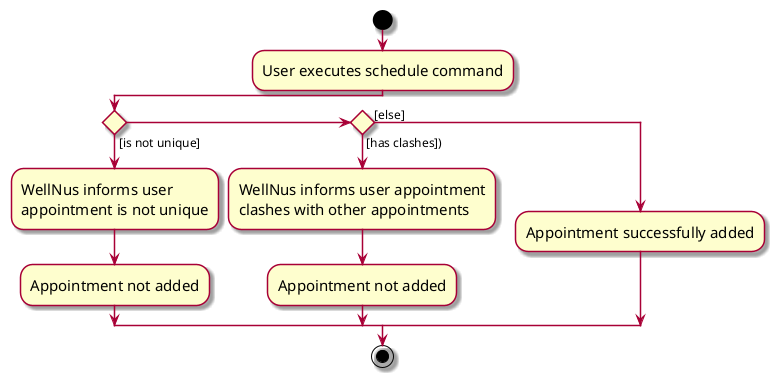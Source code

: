 @startuml
skin rose
skinparam ActivityFontSize 15
skinparam ArrowFontSize 12
start
:User executes schedule command;

'Since the beta syntax does not support placing the condition outside the
'diamond we place it as the true branch instead.

if () then ([is not unique])
    :WellNus informs user
    appointment is not unique;
    :Appointment not added;

elseif () then ([has clashes]))
    :WellNus informs user appointment
    clashes with other appointments;
    :Appointment not added;
else ([else])
    :Appointment successfully added;
endif
stop
@enduml

